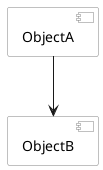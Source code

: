 @startuml

skinparam componentStyle uml2
skinparam component {
  BorderColor #grey
  BackgroundColor #white
}

[ObjectA]
[ObjectB]

[ObjectA] -->  [ObjectB]
@enduml
